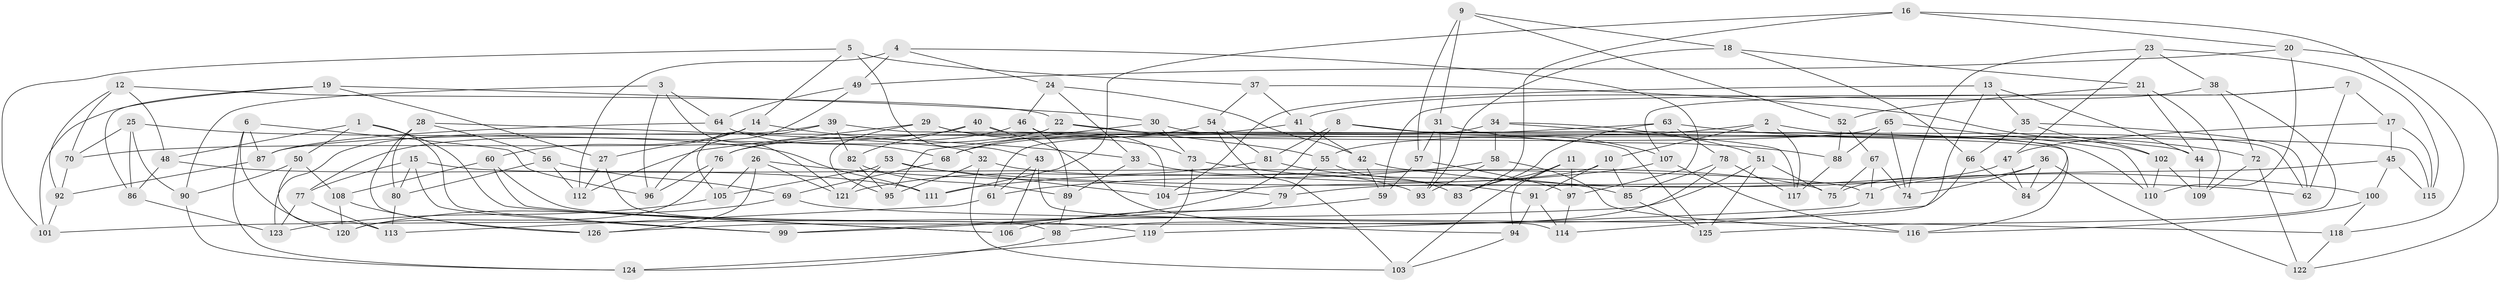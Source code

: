 // coarse degree distribution, {2: 0.08108108108108109, 7: 0.13513513513513514, 4: 0.2972972972972973, 3: 0.21621621621621623, 5: 0.05405405405405406, 6: 0.13513513513513514, 9: 0.02702702702702703, 10: 0.02702702702702703, 20: 0.02702702702702703}
// Generated by graph-tools (version 1.1) at 2025/02/03/04/25 22:02:49]
// undirected, 126 vertices, 252 edges
graph export_dot {
graph [start="1"]
  node [color=gray90,style=filled];
  1;
  2;
  3;
  4;
  5;
  6;
  7;
  8;
  9;
  10;
  11;
  12;
  13;
  14;
  15;
  16;
  17;
  18;
  19;
  20;
  21;
  22;
  23;
  24;
  25;
  26;
  27;
  28;
  29;
  30;
  31;
  32;
  33;
  34;
  35;
  36;
  37;
  38;
  39;
  40;
  41;
  42;
  43;
  44;
  45;
  46;
  47;
  48;
  49;
  50;
  51;
  52;
  53;
  54;
  55;
  56;
  57;
  58;
  59;
  60;
  61;
  62;
  63;
  64;
  65;
  66;
  67;
  68;
  69;
  70;
  71;
  72;
  73;
  74;
  75;
  76;
  77;
  78;
  79;
  80;
  81;
  82;
  83;
  84;
  85;
  86;
  87;
  88;
  89;
  90;
  91;
  92;
  93;
  94;
  95;
  96;
  97;
  98;
  99;
  100;
  101;
  102;
  103;
  104;
  105;
  106;
  107;
  108;
  109;
  110;
  111;
  112;
  113;
  114;
  115;
  116;
  117;
  118;
  119;
  120;
  121;
  122;
  123;
  124;
  125;
  126;
  1 -- 106;
  1 -- 50;
  1 -- 48;
  1 -- 99;
  2 -- 117;
  2 -- 10;
  2 -- 62;
  2 -- 55;
  3 -- 96;
  3 -- 90;
  3 -- 64;
  3 -- 121;
  4 -- 97;
  4 -- 24;
  4 -- 112;
  4 -- 49;
  5 -- 14;
  5 -- 43;
  5 -- 101;
  5 -- 37;
  6 -- 96;
  6 -- 124;
  6 -- 87;
  6 -- 120;
  7 -- 17;
  7 -- 107;
  7 -- 59;
  7 -- 62;
  8 -- 99;
  8 -- 107;
  8 -- 81;
  8 -- 84;
  9 -- 18;
  9 -- 52;
  9 -- 57;
  9 -- 31;
  10 -- 91;
  10 -- 104;
  10 -- 85;
  11 -- 94;
  11 -- 83;
  11 -- 97;
  11 -- 103;
  12 -- 22;
  12 -- 48;
  12 -- 70;
  12 -- 92;
  13 -- 35;
  13 -- 114;
  13 -- 44;
  13 -- 104;
  14 -- 33;
  14 -- 60;
  14 -- 27;
  15 -- 99;
  15 -- 71;
  15 -- 80;
  15 -- 77;
  16 -- 20;
  16 -- 83;
  16 -- 118;
  16 -- 111;
  17 -- 115;
  17 -- 47;
  17 -- 45;
  18 -- 21;
  18 -- 66;
  18 -- 93;
  19 -- 27;
  19 -- 30;
  19 -- 101;
  19 -- 86;
  20 -- 110;
  20 -- 49;
  20 -- 122;
  21 -- 44;
  21 -- 109;
  21 -- 52;
  22 -- 77;
  22 -- 55;
  22 -- 110;
  23 -- 38;
  23 -- 47;
  23 -- 74;
  23 -- 115;
  24 -- 33;
  24 -- 42;
  24 -- 46;
  25 -- 111;
  25 -- 70;
  25 -- 86;
  25 -- 90;
  26 -- 105;
  26 -- 79;
  26 -- 126;
  26 -- 121;
  27 -- 112;
  27 -- 98;
  28 -- 80;
  28 -- 32;
  28 -- 126;
  28 -- 56;
  29 -- 104;
  29 -- 112;
  29 -- 73;
  29 -- 95;
  30 -- 73;
  30 -- 95;
  30 -- 44;
  31 -- 88;
  31 -- 93;
  31 -- 57;
  32 -- 75;
  32 -- 95;
  32 -- 103;
  33 -- 93;
  33 -- 89;
  34 -- 61;
  34 -- 117;
  34 -- 58;
  34 -- 51;
  35 -- 62;
  35 -- 66;
  35 -- 102;
  36 -- 122;
  36 -- 84;
  36 -- 75;
  36 -- 74;
  37 -- 102;
  37 -- 41;
  37 -- 54;
  38 -- 72;
  38 -- 125;
  38 -- 41;
  39 -- 82;
  39 -- 123;
  39 -- 105;
  39 -- 116;
  40 -- 115;
  40 -- 82;
  40 -- 70;
  40 -- 94;
  41 -- 42;
  41 -- 76;
  42 -- 100;
  42 -- 59;
  43 -- 61;
  43 -- 106;
  43 -- 114;
  44 -- 109;
  45 -- 71;
  45 -- 115;
  45 -- 100;
  46 -- 76;
  46 -- 89;
  46 -- 125;
  47 -- 79;
  47 -- 84;
  48 -- 86;
  48 -- 111;
  49 -- 96;
  49 -- 64;
  50 -- 113;
  50 -- 90;
  50 -- 108;
  51 -- 75;
  51 -- 101;
  51 -- 125;
  52 -- 88;
  52 -- 67;
  53 -- 104;
  53 -- 62;
  53 -- 105;
  53 -- 121;
  54 -- 103;
  54 -- 68;
  54 -- 81;
  55 -- 83;
  55 -- 79;
  56 -- 69;
  56 -- 112;
  56 -- 80;
  57 -- 97;
  57 -- 59;
  58 -- 61;
  58 -- 116;
  58 -- 93;
  59 -- 106;
  60 -- 106;
  60 -- 119;
  60 -- 108;
  61 -- 113;
  63 -- 78;
  63 -- 68;
  63 -- 83;
  63 -- 72;
  64 -- 68;
  64 -- 87;
  65 -- 110;
  65 -- 88;
  65 -- 87;
  65 -- 74;
  66 -- 84;
  66 -- 126;
  67 -- 71;
  67 -- 75;
  67 -- 74;
  68 -- 69;
  69 -- 120;
  69 -- 118;
  70 -- 92;
  71 -- 119;
  72 -- 122;
  72 -- 109;
  73 -- 119;
  73 -- 91;
  76 -- 120;
  76 -- 96;
  77 -- 113;
  77 -- 123;
  78 -- 98;
  78 -- 117;
  78 -- 85;
  79 -- 99;
  80 -- 113;
  81 -- 85;
  81 -- 121;
  82 -- 95;
  82 -- 89;
  85 -- 125;
  86 -- 123;
  87 -- 92;
  88 -- 117;
  89 -- 98;
  90 -- 124;
  91 -- 114;
  91 -- 94;
  92 -- 101;
  94 -- 103;
  97 -- 114;
  98 -- 124;
  100 -- 118;
  100 -- 116;
  102 -- 109;
  102 -- 110;
  105 -- 123;
  107 -- 111;
  107 -- 116;
  108 -- 120;
  108 -- 126;
  118 -- 122;
  119 -- 124;
}

